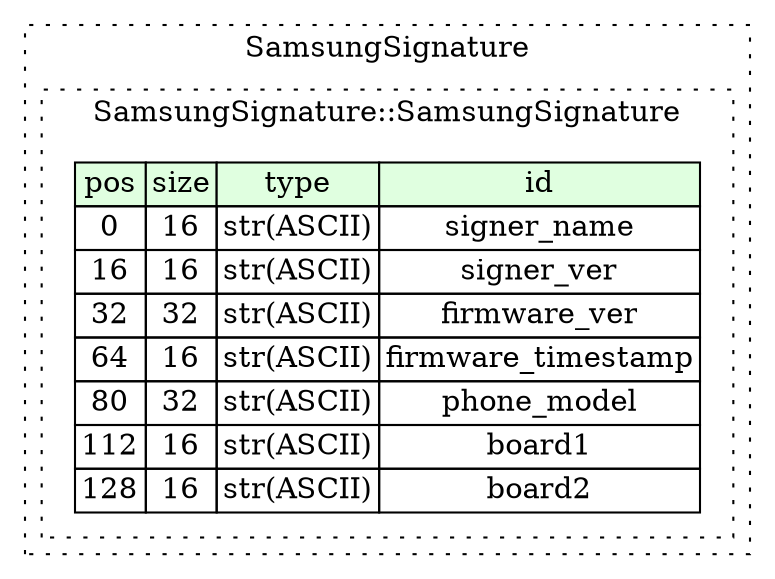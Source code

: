 digraph {
	rankdir=LR;
	node [shape=plaintext];
	subgraph cluster__samsung_signature {
		label="SamsungSignature";
		graph[style=dotted];

		samsung_signature__seq [label=<<TABLE BORDER="0" CELLBORDER="1" CELLSPACING="0">
			<TR><TD BGCOLOR="#E0FFE0">pos</TD><TD BGCOLOR="#E0FFE0">size</TD><TD BGCOLOR="#E0FFE0">type</TD><TD BGCOLOR="#E0FFE0">id</TD></TR>
		</TABLE>>];
		subgraph cluster__samsung_signature {
			label="SamsungSignature::SamsungSignature";
			graph[style=dotted];

			samsung_signature__seq [label=<<TABLE BORDER="0" CELLBORDER="1" CELLSPACING="0">
				<TR><TD BGCOLOR="#E0FFE0">pos</TD><TD BGCOLOR="#E0FFE0">size</TD><TD BGCOLOR="#E0FFE0">type</TD><TD BGCOLOR="#E0FFE0">id</TD></TR>
				<TR><TD PORT="signer_name_pos">0</TD><TD PORT="signer_name_size">16</TD><TD>str(ASCII)</TD><TD PORT="signer_name_type">signer_name</TD></TR>
				<TR><TD PORT="signer_ver_pos">16</TD><TD PORT="signer_ver_size">16</TD><TD>str(ASCII)</TD><TD PORT="signer_ver_type">signer_ver</TD></TR>
				<TR><TD PORT="firmware_ver_pos">32</TD><TD PORT="firmware_ver_size">32</TD><TD>str(ASCII)</TD><TD PORT="firmware_ver_type">firmware_ver</TD></TR>
				<TR><TD PORT="firmware_timestamp_pos">64</TD><TD PORT="firmware_timestamp_size">16</TD><TD>str(ASCII)</TD><TD PORT="firmware_timestamp_type">firmware_timestamp</TD></TR>
				<TR><TD PORT="phone_model_pos">80</TD><TD PORT="phone_model_size">32</TD><TD>str(ASCII)</TD><TD PORT="phone_model_type">phone_model</TD></TR>
				<TR><TD PORT="board1_pos">112</TD><TD PORT="board1_size">16</TD><TD>str(ASCII)</TD><TD PORT="board1_type">board1</TD></TR>
				<TR><TD PORT="board2_pos">128</TD><TD PORT="board2_size">16</TD><TD>str(ASCII)</TD><TD PORT="board2_type">board2</TD></TR>
			</TABLE>>];
		}
	}
}
